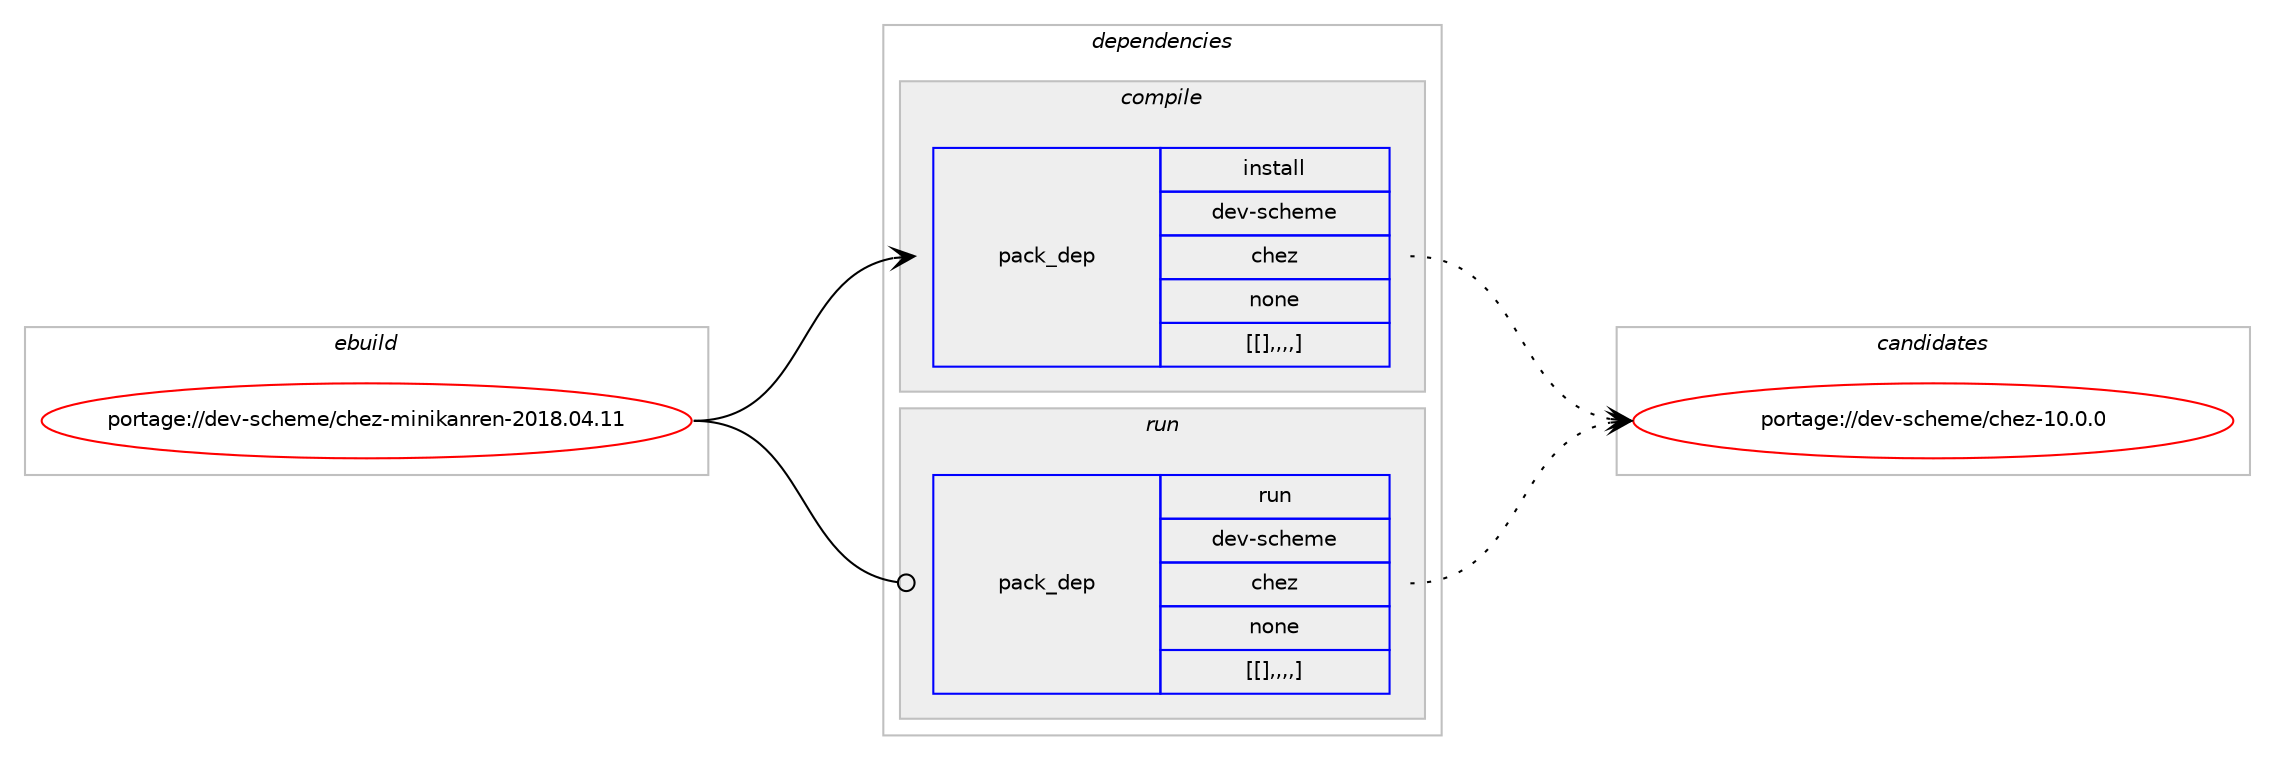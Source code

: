 digraph prolog {

# *************
# Graph options
# *************

newrank=true;
concentrate=true;
compound=true;
graph [rankdir=LR,fontname=Helvetica,fontsize=10,ranksep=1.5];#, ranksep=2.5, nodesep=0.2];
edge  [arrowhead=vee];
node  [fontname=Helvetica,fontsize=10];

# **********
# The ebuild
# **********

subgraph cluster_leftcol {
color=gray;
label=<<i>ebuild</i>>;
id [label="portage://dev-scheme/chez-minikanren-2018.04.11", color=red, width=4, href="../dev-scheme/chez-minikanren-2018.04.11.svg"];
}

# ****************
# The dependencies
# ****************

subgraph cluster_midcol {
color=gray;
label=<<i>dependencies</i>>;
subgraph cluster_compile {
fillcolor="#eeeeee";
style=filled;
label=<<i>compile</i>>;
subgraph pack149958 {
dependency212084 [label=<<TABLE BORDER="0" CELLBORDER="1" CELLSPACING="0" CELLPADDING="4" WIDTH="220"><TR><TD ROWSPAN="6" CELLPADDING="30">pack_dep</TD></TR><TR><TD WIDTH="110">install</TD></TR><TR><TD>dev-scheme</TD></TR><TR><TD>chez</TD></TR><TR><TD>none</TD></TR><TR><TD>[[],,,,]</TD></TR></TABLE>>, shape=none, color=blue];
}
id:e -> dependency212084:w [weight=20,style="solid",arrowhead="vee"];
}
subgraph cluster_compileandrun {
fillcolor="#eeeeee";
style=filled;
label=<<i>compile and run</i>>;
}
subgraph cluster_run {
fillcolor="#eeeeee";
style=filled;
label=<<i>run</i>>;
subgraph pack149959 {
dependency212085 [label=<<TABLE BORDER="0" CELLBORDER="1" CELLSPACING="0" CELLPADDING="4" WIDTH="220"><TR><TD ROWSPAN="6" CELLPADDING="30">pack_dep</TD></TR><TR><TD WIDTH="110">run</TD></TR><TR><TD>dev-scheme</TD></TR><TR><TD>chez</TD></TR><TR><TD>none</TD></TR><TR><TD>[[],,,,]</TD></TR></TABLE>>, shape=none, color=blue];
}
id:e -> dependency212085:w [weight=20,style="solid",arrowhead="odot"];
}
}

# **************
# The candidates
# **************

subgraph cluster_choices {
rank=same;
color=gray;
label=<<i>candidates</i>>;

subgraph choice149958 {
color=black;
nodesep=1;
choice1001011184511599104101109101479910410112245494846484648 [label="portage://dev-scheme/chez-10.0.0", color=red, width=4,href="../dev-scheme/chez-10.0.0.svg"];
dependency212084:e -> choice1001011184511599104101109101479910410112245494846484648:w [style=dotted,weight="100"];
}
subgraph choice149959 {
color=black;
nodesep=1;
choice1001011184511599104101109101479910410112245494846484648 [label="portage://dev-scheme/chez-10.0.0", color=red, width=4,href="../dev-scheme/chez-10.0.0.svg"];
dependency212085:e -> choice1001011184511599104101109101479910410112245494846484648:w [style=dotted,weight="100"];
}
}

}
